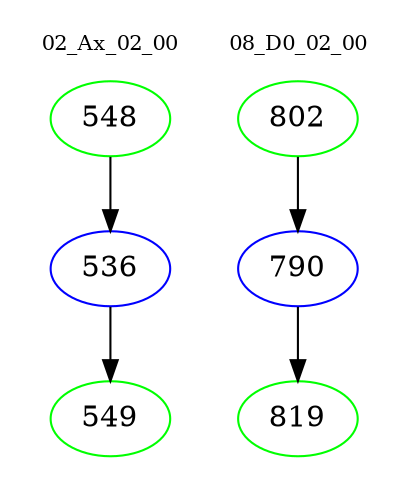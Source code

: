 digraph{
subgraph cluster_0 {
color = white
label = "02_Ax_02_00";
fontsize=10;
T0_548 [label="548", color="green"]
T0_548 -> T0_536 [color="black"]
T0_536 [label="536", color="blue"]
T0_536 -> T0_549 [color="black"]
T0_549 [label="549", color="green"]
}
subgraph cluster_1 {
color = white
label = "08_D0_02_00";
fontsize=10;
T1_802 [label="802", color="green"]
T1_802 -> T1_790 [color="black"]
T1_790 [label="790", color="blue"]
T1_790 -> T1_819 [color="black"]
T1_819 [label="819", color="green"]
}
}
